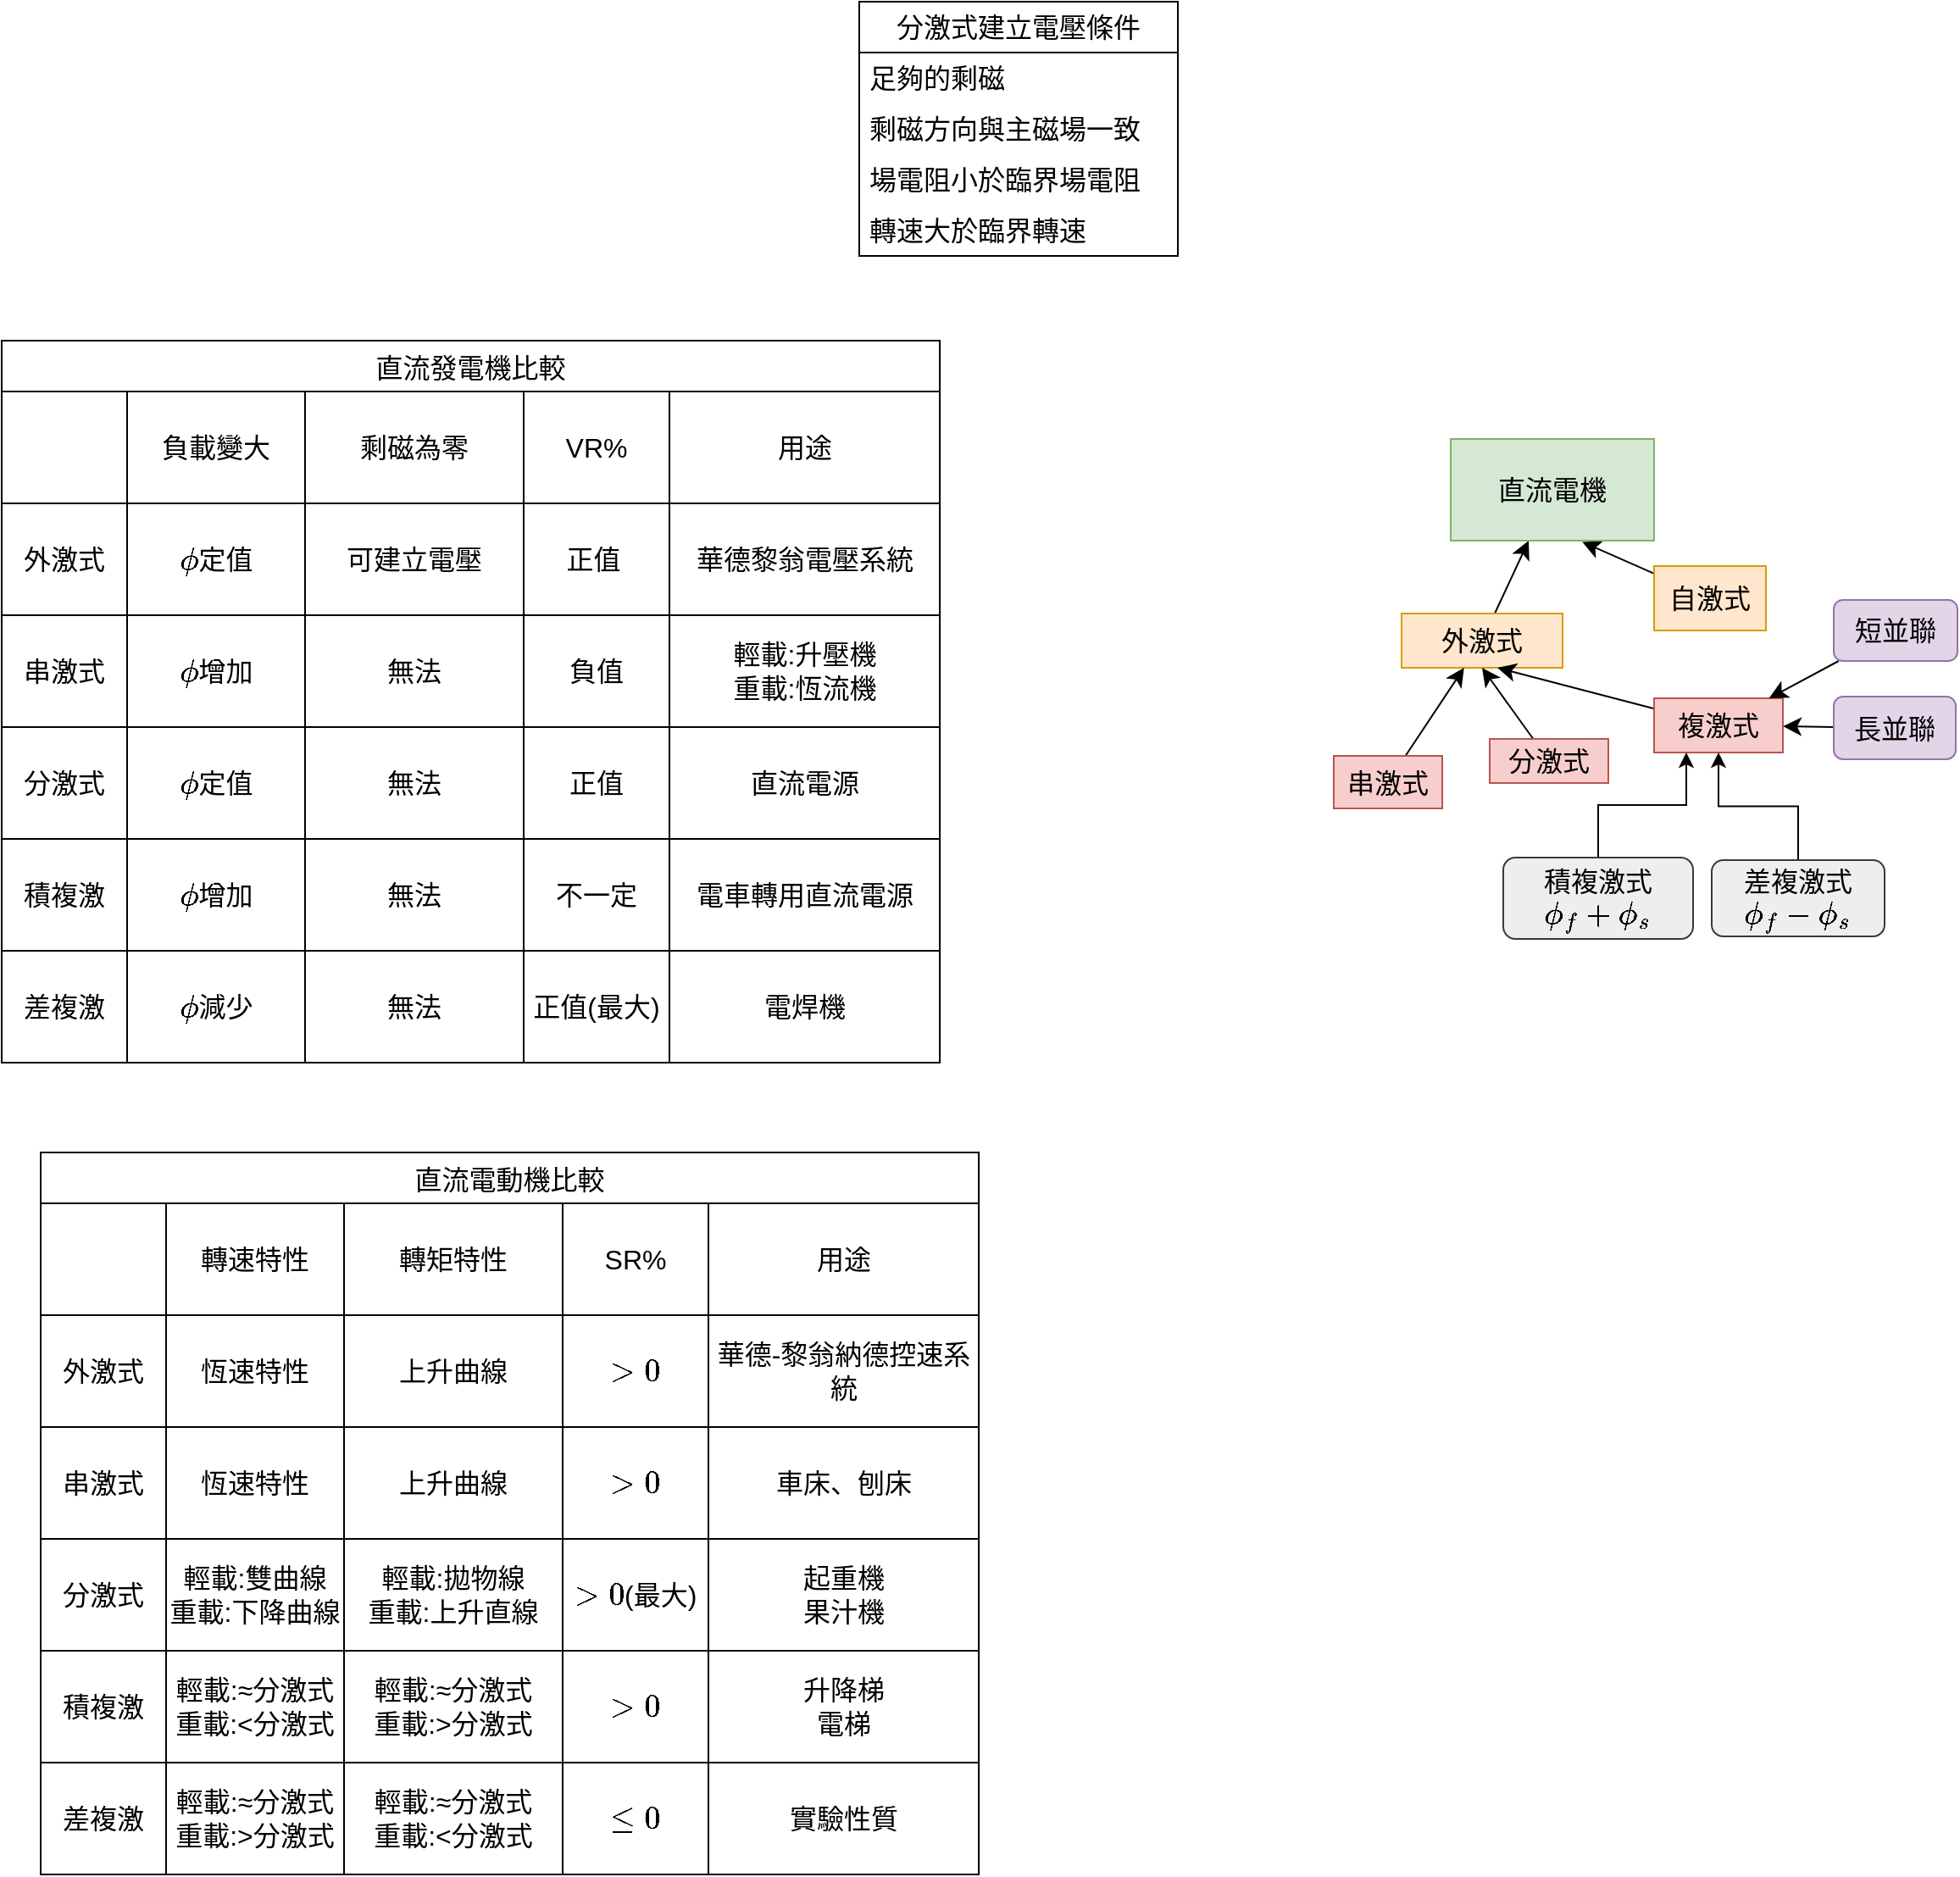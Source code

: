 <mxfile version="21.7.5" type="github">
  <diagram name="第 1 页" id="0khi-y4i2Tu5UxIGoybB">
    <mxGraphModel dx="2045" dy="1000" grid="0" gridSize="10" guides="1" tooltips="1" connect="1" arrows="1" fold="1" page="0" pageScale="1" pageWidth="827" pageHeight="1169" math="1" shadow="0">
      <root>
        <mxCell id="0" />
        <mxCell id="1" parent="0" />
        <mxCell id="_pKEH9My9L13lh35LSAF-10" style="edgeStyle=none;curved=1;rounded=0;orthogonalLoop=1;jettySize=auto;html=1;fontSize=12;startSize=8;endSize=8;" parent="1" source="_pKEH9My9L13lh35LSAF-1" target="_pKEH9My9L13lh35LSAF-9" edge="1">
          <mxGeometry relative="1" as="geometry" />
        </mxCell>
        <mxCell id="_pKEH9My9L13lh35LSAF-1" value="外激式" style="rounded=0;whiteSpace=wrap;html=1;fontSize=16;fillColor=#ffe6cc;strokeColor=#d79b00;" parent="1" vertex="1">
          <mxGeometry x="-4" y="94" width="95" height="32" as="geometry" />
        </mxCell>
        <mxCell id="_pKEH9My9L13lh35LSAF-11" style="edgeStyle=none;curved=1;rounded=0;orthogonalLoop=1;jettySize=auto;html=1;entryX=0.647;entryY=1.013;entryDx=0;entryDy=0;entryPerimeter=0;fontSize=12;startSize=8;endSize=8;" parent="1" source="_pKEH9My9L13lh35LSAF-2" target="_pKEH9My9L13lh35LSAF-9" edge="1">
          <mxGeometry relative="1" as="geometry" />
        </mxCell>
        <mxCell id="_pKEH9My9L13lh35LSAF-2" value="自激式" style="rounded=0;whiteSpace=wrap;html=1;fontSize=16;fillColor=#ffe6cc;strokeColor=#d79b00;" parent="1" vertex="1">
          <mxGeometry x="145" y="66" width="66" height="38" as="geometry" />
        </mxCell>
        <mxCell id="_pKEH9My9L13lh35LSAF-6" style="edgeStyle=none;curved=1;rounded=0;orthogonalLoop=1;jettySize=auto;html=1;fontSize=12;startSize=8;endSize=8;" parent="1" source="_pKEH9My9L13lh35LSAF-3" target="_pKEH9My9L13lh35LSAF-1" edge="1">
          <mxGeometry relative="1" as="geometry" />
        </mxCell>
        <mxCell id="_pKEH9My9L13lh35LSAF-3" value="串激式" style="rounded=0;whiteSpace=wrap;html=1;fontSize=16;fillColor=#f8cecc;strokeColor=#b85450;" parent="1" vertex="1">
          <mxGeometry x="-44" y="178" width="64" height="31" as="geometry" />
        </mxCell>
        <mxCell id="_pKEH9My9L13lh35LSAF-7" style="edgeStyle=none;curved=1;rounded=0;orthogonalLoop=1;jettySize=auto;html=1;entryX=0.5;entryY=1;entryDx=0;entryDy=0;fontSize=12;startSize=8;endSize=8;" parent="1" source="_pKEH9My9L13lh35LSAF-4" target="_pKEH9My9L13lh35LSAF-1" edge="1">
          <mxGeometry relative="1" as="geometry" />
        </mxCell>
        <mxCell id="_pKEH9My9L13lh35LSAF-4" value="分激式" style="rounded=0;whiteSpace=wrap;html=1;fontSize=16;fillColor=#f8cecc;strokeColor=#b85450;" parent="1" vertex="1">
          <mxGeometry x="48" y="168" width="70" height="26" as="geometry" />
        </mxCell>
        <mxCell id="_pKEH9My9L13lh35LSAF-8" style="edgeStyle=none;curved=1;rounded=0;orthogonalLoop=1;jettySize=auto;html=1;entryX=0.595;entryY=1;entryDx=0;entryDy=0;entryPerimeter=0;fontSize=12;startSize=8;endSize=8;" parent="1" source="_pKEH9My9L13lh35LSAF-5" target="_pKEH9My9L13lh35LSAF-1" edge="1">
          <mxGeometry relative="1" as="geometry" />
        </mxCell>
        <mxCell id="_pKEH9My9L13lh35LSAF-5" value="複激式" style="rounded=0;whiteSpace=wrap;html=1;fontSize=16;fillColor=#f8cecc;strokeColor=#b85450;" parent="1" vertex="1">
          <mxGeometry x="145" y="144" width="76" height="32" as="geometry" />
        </mxCell>
        <mxCell id="_pKEH9My9L13lh35LSAF-9" value="直流電機" style="rounded=0;whiteSpace=wrap;html=1;fontSize=16;fillColor=#d5e8d4;strokeColor=#82b366;" parent="1" vertex="1">
          <mxGeometry x="25" y="-9" width="120" height="60" as="geometry" />
        </mxCell>
        <mxCell id="_pKEH9My9L13lh35LSAF-15" style="edgeStyle=none;curved=1;rounded=0;orthogonalLoop=1;jettySize=auto;html=1;fontSize=12;startSize=8;endSize=8;" parent="1" source="_pKEH9My9L13lh35LSAF-12" target="_pKEH9My9L13lh35LSAF-5" edge="1">
          <mxGeometry relative="1" as="geometry" />
        </mxCell>
        <mxCell id="_pKEH9My9L13lh35LSAF-12" value="長並聯" style="rounded=1;whiteSpace=wrap;html=1;fontSize=16;fillColor=#e1d5e7;strokeColor=#9673a6;" parent="1" vertex="1">
          <mxGeometry x="251" y="143" width="72" height="37" as="geometry" />
        </mxCell>
        <mxCell id="_pKEH9My9L13lh35LSAF-14" style="edgeStyle=none;curved=1;rounded=0;orthogonalLoop=1;jettySize=auto;html=1;fontSize=12;startSize=8;endSize=8;" parent="1" source="_pKEH9My9L13lh35LSAF-13" target="_pKEH9My9L13lh35LSAF-5" edge="1">
          <mxGeometry relative="1" as="geometry" />
        </mxCell>
        <mxCell id="_pKEH9My9L13lh35LSAF-13" value="短並聯" style="rounded=1;whiteSpace=wrap;html=1;fontSize=16;fillColor=#e1d5e7;strokeColor=#9673a6;" parent="1" vertex="1">
          <mxGeometry x="251" y="86" width="73" height="36" as="geometry" />
        </mxCell>
        <mxCell id="_pKEH9My9L13lh35LSAF-21" style="edgeStyle=orthogonalEdgeStyle;rounded=0;orthogonalLoop=1;jettySize=auto;html=1;entryX=0.5;entryY=1;entryDx=0;entryDy=0;" parent="1" source="_pKEH9My9L13lh35LSAF-16" target="_pKEH9My9L13lh35LSAF-5" edge="1">
          <mxGeometry relative="1" as="geometry" />
        </mxCell>
        <mxCell id="_pKEH9My9L13lh35LSAF-16" value="差複激式\(\phi_f-\phi_s\)" style="rounded=1;whiteSpace=wrap;html=1;fontSize=16;fillColor=#eeeeee;strokeColor=#36393d;" parent="1" vertex="1">
          <mxGeometry x="179" y="239.5" width="102" height="45" as="geometry" />
        </mxCell>
        <mxCell id="_pKEH9My9L13lh35LSAF-20" style="edgeStyle=orthogonalEdgeStyle;rounded=0;orthogonalLoop=1;jettySize=auto;html=1;entryX=0.25;entryY=1;entryDx=0;entryDy=0;" parent="1" source="_pKEH9My9L13lh35LSAF-17" target="_pKEH9My9L13lh35LSAF-5" edge="1">
          <mxGeometry relative="1" as="geometry" />
        </mxCell>
        <mxCell id="_pKEH9My9L13lh35LSAF-17" value="積複激式\(&lt;br&gt;\phi_f + \phi_s\)" style="rounded=1;whiteSpace=wrap;html=1;fontSize=16;fillColor=#eeeeee;strokeColor=#36393d;" parent="1" vertex="1">
          <mxGeometry x="56" y="238" width="112" height="48" as="geometry" />
        </mxCell>
        <mxCell id="I8KW_stVI-7e_ENemAaj-4" value="分激式建立電壓條件" style="swimlane;fontStyle=0;childLayout=stackLayout;horizontal=1;startSize=30;horizontalStack=0;resizeParent=1;resizeParentMax=0;resizeLast=0;collapsible=1;marginBottom=0;whiteSpace=wrap;html=1;fontSize=16;" vertex="1" parent="1">
          <mxGeometry x="-324" y="-267" width="188" height="150" as="geometry">
            <mxRectangle x="-324" y="-267" width="179" height="31" as="alternateBounds" />
          </mxGeometry>
        </mxCell>
        <mxCell id="I8KW_stVI-7e_ENemAaj-5" value="足夠的剩磁" style="text;strokeColor=none;fillColor=none;align=left;verticalAlign=middle;spacingLeft=4;spacingRight=4;overflow=hidden;points=[[0,0.5],[1,0.5]];portConstraint=eastwest;rotatable=0;whiteSpace=wrap;html=1;fontSize=16;" vertex="1" parent="I8KW_stVI-7e_ENemAaj-4">
          <mxGeometry y="30" width="188" height="30" as="geometry" />
        </mxCell>
        <mxCell id="I8KW_stVI-7e_ENemAaj-6" value="剩磁方向與主磁場一致" style="text;strokeColor=none;fillColor=none;align=left;verticalAlign=middle;spacingLeft=4;spacingRight=4;overflow=hidden;points=[[0,0.5],[1,0.5]];portConstraint=eastwest;rotatable=0;whiteSpace=wrap;html=1;fontSize=16;" vertex="1" parent="I8KW_stVI-7e_ENemAaj-4">
          <mxGeometry y="60" width="188" height="30" as="geometry" />
        </mxCell>
        <mxCell id="I8KW_stVI-7e_ENemAaj-7" value="場電阻小於臨界場電阻&lt;br&gt;" style="text;strokeColor=none;fillColor=none;align=left;verticalAlign=middle;spacingLeft=4;spacingRight=4;overflow=hidden;points=[[0,0.5],[1,0.5]];portConstraint=eastwest;rotatable=0;whiteSpace=wrap;html=1;fontSize=16;" vertex="1" parent="I8KW_stVI-7e_ENemAaj-4">
          <mxGeometry y="90" width="188" height="30" as="geometry" />
        </mxCell>
        <mxCell id="I8KW_stVI-7e_ENemAaj-11" value="轉速大於臨界轉速" style="text;strokeColor=none;fillColor=none;align=left;verticalAlign=middle;spacingLeft=4;spacingRight=4;overflow=hidden;points=[[0,0.5],[1,0.5]];portConstraint=eastwest;rotatable=0;whiteSpace=wrap;html=1;fontSize=16;" vertex="1" parent="I8KW_stVI-7e_ENemAaj-4">
          <mxGeometry y="120" width="188" height="30" as="geometry" />
        </mxCell>
        <mxCell id="I8KW_stVI-7e_ENemAaj-40" value="直流發電機比較" style="shape=table;startSize=30;container=1;collapsible=0;childLayout=tableLayout;strokeColor=default;fontSize=16;" vertex="1" parent="1">
          <mxGeometry x="-830" y="-67" width="553.55" height="426" as="geometry" />
        </mxCell>
        <mxCell id="I8KW_stVI-7e_ENemAaj-129" style="shape=tableRow;horizontal=0;startSize=0;swimlaneHead=0;swimlaneBody=0;strokeColor=inherit;top=0;left=0;bottom=0;right=0;collapsible=0;dropTarget=0;fillColor=none;points=[[0,0.5],[1,0.5]];portConstraint=eastwest;fontSize=16;" vertex="1" parent="I8KW_stVI-7e_ENemAaj-40">
          <mxGeometry y="30" width="553.55" height="66" as="geometry" />
        </mxCell>
        <mxCell id="I8KW_stVI-7e_ENemAaj-130" style="shape=partialRectangle;html=1;whiteSpace=wrap;connectable=0;strokeColor=inherit;overflow=hidden;fillColor=none;top=0;left=0;bottom=0;right=0;pointerEvents=1;fontSize=16;" vertex="1" parent="I8KW_stVI-7e_ENemAaj-129">
          <mxGeometry width="74" height="66" as="geometry">
            <mxRectangle width="74" height="66" as="alternateBounds" />
          </mxGeometry>
        </mxCell>
        <mxCell id="I8KW_stVI-7e_ENemAaj-131" value="負載變大" style="shape=partialRectangle;html=1;whiteSpace=wrap;connectable=0;strokeColor=inherit;overflow=hidden;fillColor=none;top=0;left=0;bottom=0;right=0;pointerEvents=1;fontSize=16;" vertex="1" parent="I8KW_stVI-7e_ENemAaj-129">
          <mxGeometry x="74" width="105" height="66" as="geometry">
            <mxRectangle width="105" height="66" as="alternateBounds" />
          </mxGeometry>
        </mxCell>
        <mxCell id="I8KW_stVI-7e_ENemAaj-132" value="剩磁為零" style="shape=partialRectangle;html=1;whiteSpace=wrap;connectable=0;strokeColor=inherit;overflow=hidden;fillColor=none;top=0;left=0;bottom=0;right=0;pointerEvents=1;fontSize=16;" vertex="1" parent="I8KW_stVI-7e_ENemAaj-129">
          <mxGeometry x="179" width="129" height="66" as="geometry">
            <mxRectangle width="129" height="66" as="alternateBounds" />
          </mxGeometry>
        </mxCell>
        <mxCell id="I8KW_stVI-7e_ENemAaj-133" value="VR%" style="shape=partialRectangle;html=1;whiteSpace=wrap;connectable=0;strokeColor=inherit;overflow=hidden;fillColor=none;top=0;left=0;bottom=0;right=0;pointerEvents=1;fontSize=16;" vertex="1" parent="I8KW_stVI-7e_ENemAaj-129">
          <mxGeometry x="308" width="86" height="66" as="geometry">
            <mxRectangle width="86" height="66" as="alternateBounds" />
          </mxGeometry>
        </mxCell>
        <mxCell id="I8KW_stVI-7e_ENemAaj-139" value="用途" style="shape=partialRectangle;html=1;whiteSpace=wrap;connectable=0;strokeColor=inherit;overflow=hidden;fillColor=none;top=0;left=0;bottom=0;right=0;pointerEvents=1;fontSize=16;" vertex="1" parent="I8KW_stVI-7e_ENemAaj-129">
          <mxGeometry x="394" width="160" height="66" as="geometry">
            <mxRectangle width="160" height="66" as="alternateBounds" />
          </mxGeometry>
        </mxCell>
        <mxCell id="I8KW_stVI-7e_ENemAaj-41" value="" style="shape=tableRow;horizontal=0;startSize=0;swimlaneHead=0;swimlaneBody=0;strokeColor=inherit;top=0;left=0;bottom=0;right=0;collapsible=0;dropTarget=0;fillColor=none;points=[[0,0.5],[1,0.5]];portConstraint=eastwest;fontSize=16;" vertex="1" parent="I8KW_stVI-7e_ENemAaj-40">
          <mxGeometry y="96" width="553.55" height="66" as="geometry" />
        </mxCell>
        <mxCell id="I8KW_stVI-7e_ENemAaj-42" value="外激式" style="shape=partialRectangle;html=1;whiteSpace=wrap;connectable=0;strokeColor=inherit;overflow=hidden;fillColor=none;top=0;left=0;bottom=0;right=0;pointerEvents=1;fontSize=16;" vertex="1" parent="I8KW_stVI-7e_ENemAaj-41">
          <mxGeometry width="74" height="66" as="geometry">
            <mxRectangle width="74" height="66" as="alternateBounds" />
          </mxGeometry>
        </mxCell>
        <mxCell id="I8KW_stVI-7e_ENemAaj-43" value="\(\phi\)定值" style="shape=partialRectangle;html=1;whiteSpace=wrap;connectable=0;strokeColor=inherit;overflow=hidden;fillColor=none;top=0;left=0;bottom=0;right=0;pointerEvents=1;fontSize=16;" vertex="1" parent="I8KW_stVI-7e_ENemAaj-41">
          <mxGeometry x="74" width="105" height="66" as="geometry">
            <mxRectangle width="105" height="66" as="alternateBounds" />
          </mxGeometry>
        </mxCell>
        <mxCell id="I8KW_stVI-7e_ENemAaj-44" value="可建立電壓" style="shape=partialRectangle;html=1;whiteSpace=wrap;connectable=0;strokeColor=inherit;overflow=hidden;fillColor=none;top=0;left=0;bottom=0;right=0;pointerEvents=1;fontSize=16;" vertex="1" parent="I8KW_stVI-7e_ENemAaj-41">
          <mxGeometry x="179" width="129" height="66" as="geometry">
            <mxRectangle width="129" height="66" as="alternateBounds" />
          </mxGeometry>
        </mxCell>
        <mxCell id="I8KW_stVI-7e_ENemAaj-134" value="正值&lt;span style=&quot;white-space: pre;&quot;&gt;&#x9;&lt;/span&gt;" style="shape=partialRectangle;html=1;whiteSpace=wrap;connectable=0;strokeColor=inherit;overflow=hidden;fillColor=none;top=0;left=0;bottom=0;right=0;pointerEvents=1;fontSize=16;" vertex="1" parent="I8KW_stVI-7e_ENemAaj-41">
          <mxGeometry x="308" width="86" height="66" as="geometry">
            <mxRectangle width="86" height="66" as="alternateBounds" />
          </mxGeometry>
        </mxCell>
        <mxCell id="I8KW_stVI-7e_ENemAaj-140" value="華德黎翁電壓系統" style="shape=partialRectangle;html=1;whiteSpace=wrap;connectable=0;strokeColor=inherit;overflow=hidden;fillColor=none;top=0;left=0;bottom=0;right=0;pointerEvents=1;fontSize=16;" vertex="1" parent="I8KW_stVI-7e_ENemAaj-41">
          <mxGeometry x="394" width="160" height="66" as="geometry">
            <mxRectangle width="160" height="66" as="alternateBounds" />
          </mxGeometry>
        </mxCell>
        <mxCell id="I8KW_stVI-7e_ENemAaj-45" value="" style="shape=tableRow;horizontal=0;startSize=0;swimlaneHead=0;swimlaneBody=0;strokeColor=inherit;top=0;left=0;bottom=0;right=0;collapsible=0;dropTarget=0;fillColor=none;points=[[0,0.5],[1,0.5]];portConstraint=eastwest;fontSize=16;" vertex="1" parent="I8KW_stVI-7e_ENemAaj-40">
          <mxGeometry y="162" width="553.55" height="66" as="geometry" />
        </mxCell>
        <mxCell id="I8KW_stVI-7e_ENemAaj-46" value="串激式" style="shape=partialRectangle;html=1;whiteSpace=wrap;connectable=0;strokeColor=inherit;overflow=hidden;fillColor=none;top=0;left=0;bottom=0;right=0;pointerEvents=1;fontSize=16;" vertex="1" parent="I8KW_stVI-7e_ENemAaj-45">
          <mxGeometry width="74" height="66" as="geometry">
            <mxRectangle width="74" height="66" as="alternateBounds" />
          </mxGeometry>
        </mxCell>
        <mxCell id="I8KW_stVI-7e_ENemAaj-47" value="\(\phi\)增加" style="shape=partialRectangle;html=1;whiteSpace=wrap;connectable=0;strokeColor=inherit;overflow=hidden;fillColor=none;top=0;left=0;bottom=0;right=0;pointerEvents=1;fontSize=16;" vertex="1" parent="I8KW_stVI-7e_ENemAaj-45">
          <mxGeometry x="74" width="105" height="66" as="geometry">
            <mxRectangle width="105" height="66" as="alternateBounds" />
          </mxGeometry>
        </mxCell>
        <mxCell id="I8KW_stVI-7e_ENemAaj-48" value="無法" style="shape=partialRectangle;html=1;whiteSpace=wrap;connectable=0;strokeColor=inherit;overflow=hidden;fillColor=none;top=0;left=0;bottom=0;right=0;pointerEvents=1;fontSize=16;" vertex="1" parent="I8KW_stVI-7e_ENemAaj-45">
          <mxGeometry x="179" width="129" height="66" as="geometry">
            <mxRectangle width="129" height="66" as="alternateBounds" />
          </mxGeometry>
        </mxCell>
        <mxCell id="I8KW_stVI-7e_ENemAaj-135" value="負值" style="shape=partialRectangle;html=1;whiteSpace=wrap;connectable=0;strokeColor=inherit;overflow=hidden;fillColor=none;top=0;left=0;bottom=0;right=0;pointerEvents=1;fontSize=16;" vertex="1" parent="I8KW_stVI-7e_ENemAaj-45">
          <mxGeometry x="308" width="86" height="66" as="geometry">
            <mxRectangle width="86" height="66" as="alternateBounds" />
          </mxGeometry>
        </mxCell>
        <mxCell id="I8KW_stVI-7e_ENemAaj-141" value="輕載:升壓機&lt;br&gt;重載:恆流機" style="shape=partialRectangle;html=1;whiteSpace=wrap;connectable=0;strokeColor=inherit;overflow=hidden;fillColor=none;top=0;left=0;bottom=0;right=0;pointerEvents=1;fontSize=16;" vertex="1" parent="I8KW_stVI-7e_ENemAaj-45">
          <mxGeometry x="394" width="160" height="66" as="geometry">
            <mxRectangle width="160" height="66" as="alternateBounds" />
          </mxGeometry>
        </mxCell>
        <mxCell id="I8KW_stVI-7e_ENemAaj-49" value="" style="shape=tableRow;horizontal=0;startSize=0;swimlaneHead=0;swimlaneBody=0;strokeColor=inherit;top=0;left=0;bottom=0;right=0;collapsible=0;dropTarget=0;fillColor=none;points=[[0,0.5],[1,0.5]];portConstraint=eastwest;fontSize=16;" vertex="1" parent="I8KW_stVI-7e_ENemAaj-40">
          <mxGeometry y="228" width="553.55" height="66" as="geometry" />
        </mxCell>
        <mxCell id="I8KW_stVI-7e_ENemAaj-50" value="分激式" style="shape=partialRectangle;html=1;whiteSpace=wrap;connectable=0;strokeColor=inherit;overflow=hidden;fillColor=none;top=0;left=0;bottom=0;right=0;pointerEvents=1;fontSize=16;" vertex="1" parent="I8KW_stVI-7e_ENemAaj-49">
          <mxGeometry width="74" height="66" as="geometry">
            <mxRectangle width="74" height="66" as="alternateBounds" />
          </mxGeometry>
        </mxCell>
        <mxCell id="I8KW_stVI-7e_ENemAaj-51" value="\(\phi\)定值" style="shape=partialRectangle;html=1;whiteSpace=wrap;connectable=0;strokeColor=inherit;overflow=hidden;fillColor=none;top=0;left=0;bottom=0;right=0;pointerEvents=1;fontSize=16;" vertex="1" parent="I8KW_stVI-7e_ENemAaj-49">
          <mxGeometry x="74" width="105" height="66" as="geometry">
            <mxRectangle width="105" height="66" as="alternateBounds" />
          </mxGeometry>
        </mxCell>
        <mxCell id="I8KW_stVI-7e_ENemAaj-52" value="無法" style="shape=partialRectangle;html=1;whiteSpace=wrap;connectable=0;strokeColor=inherit;overflow=hidden;fillColor=none;top=0;left=0;bottom=0;right=0;pointerEvents=1;fontSize=16;" vertex="1" parent="I8KW_stVI-7e_ENemAaj-49">
          <mxGeometry x="179" width="129" height="66" as="geometry">
            <mxRectangle width="129" height="66" as="alternateBounds" />
          </mxGeometry>
        </mxCell>
        <mxCell id="I8KW_stVI-7e_ENemAaj-136" value="正值" style="shape=partialRectangle;html=1;whiteSpace=wrap;connectable=0;strokeColor=inherit;overflow=hidden;fillColor=none;top=0;left=0;bottom=0;right=0;pointerEvents=1;fontSize=16;" vertex="1" parent="I8KW_stVI-7e_ENemAaj-49">
          <mxGeometry x="308" width="86" height="66" as="geometry">
            <mxRectangle width="86" height="66" as="alternateBounds" />
          </mxGeometry>
        </mxCell>
        <mxCell id="I8KW_stVI-7e_ENemAaj-142" value="直流電源" style="shape=partialRectangle;html=1;whiteSpace=wrap;connectable=0;strokeColor=inherit;overflow=hidden;fillColor=none;top=0;left=0;bottom=0;right=0;pointerEvents=1;fontSize=16;" vertex="1" parent="I8KW_stVI-7e_ENemAaj-49">
          <mxGeometry x="394" width="160" height="66" as="geometry">
            <mxRectangle width="160" height="66" as="alternateBounds" />
          </mxGeometry>
        </mxCell>
        <mxCell id="I8KW_stVI-7e_ENemAaj-121" style="shape=tableRow;horizontal=0;startSize=0;swimlaneHead=0;swimlaneBody=0;strokeColor=inherit;top=0;left=0;bottom=0;right=0;collapsible=0;dropTarget=0;fillColor=none;points=[[0,0.5],[1,0.5]];portConstraint=eastwest;fontSize=16;" vertex="1" parent="I8KW_stVI-7e_ENemAaj-40">
          <mxGeometry y="294" width="553.55" height="66" as="geometry" />
        </mxCell>
        <mxCell id="I8KW_stVI-7e_ENemAaj-122" value="積複激" style="shape=partialRectangle;html=1;whiteSpace=wrap;connectable=0;strokeColor=inherit;overflow=hidden;fillColor=none;top=0;left=0;bottom=0;right=0;pointerEvents=1;fontSize=16;" vertex="1" parent="I8KW_stVI-7e_ENemAaj-121">
          <mxGeometry width="74" height="66" as="geometry">
            <mxRectangle width="74" height="66" as="alternateBounds" />
          </mxGeometry>
        </mxCell>
        <mxCell id="I8KW_stVI-7e_ENemAaj-123" value="\(\phi\)增加" style="shape=partialRectangle;html=1;whiteSpace=wrap;connectable=0;strokeColor=inherit;overflow=hidden;fillColor=none;top=0;left=0;bottom=0;right=0;pointerEvents=1;fontSize=16;" vertex="1" parent="I8KW_stVI-7e_ENemAaj-121">
          <mxGeometry x="74" width="105" height="66" as="geometry">
            <mxRectangle width="105" height="66" as="alternateBounds" />
          </mxGeometry>
        </mxCell>
        <mxCell id="I8KW_stVI-7e_ENemAaj-124" value="無法" style="shape=partialRectangle;html=1;whiteSpace=wrap;connectable=0;strokeColor=inherit;overflow=hidden;fillColor=none;top=0;left=0;bottom=0;right=0;pointerEvents=1;fontSize=16;" vertex="1" parent="I8KW_stVI-7e_ENemAaj-121">
          <mxGeometry x="179" width="129" height="66" as="geometry">
            <mxRectangle width="129" height="66" as="alternateBounds" />
          </mxGeometry>
        </mxCell>
        <mxCell id="I8KW_stVI-7e_ENemAaj-137" value="不一定" style="shape=partialRectangle;html=1;whiteSpace=wrap;connectable=0;strokeColor=inherit;overflow=hidden;fillColor=none;top=0;left=0;bottom=0;right=0;pointerEvents=1;fontSize=16;" vertex="1" parent="I8KW_stVI-7e_ENemAaj-121">
          <mxGeometry x="308" width="86" height="66" as="geometry">
            <mxRectangle width="86" height="66" as="alternateBounds" />
          </mxGeometry>
        </mxCell>
        <mxCell id="I8KW_stVI-7e_ENemAaj-143" value="電車轉用直流電源" style="shape=partialRectangle;html=1;whiteSpace=wrap;connectable=0;strokeColor=inherit;overflow=hidden;fillColor=none;top=0;left=0;bottom=0;right=0;pointerEvents=1;fontSize=16;" vertex="1" parent="I8KW_stVI-7e_ENemAaj-121">
          <mxGeometry x="394" width="160" height="66" as="geometry">
            <mxRectangle width="160" height="66" as="alternateBounds" />
          </mxGeometry>
        </mxCell>
        <mxCell id="I8KW_stVI-7e_ENemAaj-125" style="shape=tableRow;horizontal=0;startSize=0;swimlaneHead=0;swimlaneBody=0;strokeColor=inherit;top=0;left=0;bottom=0;right=0;collapsible=0;dropTarget=0;fillColor=none;points=[[0,0.5],[1,0.5]];portConstraint=eastwest;fontSize=16;" vertex="1" parent="I8KW_stVI-7e_ENemAaj-40">
          <mxGeometry y="360" width="553.55" height="66" as="geometry" />
        </mxCell>
        <mxCell id="I8KW_stVI-7e_ENemAaj-126" value="差複激" style="shape=partialRectangle;html=1;whiteSpace=wrap;connectable=0;strokeColor=inherit;overflow=hidden;fillColor=none;top=0;left=0;bottom=0;right=0;pointerEvents=1;fontSize=16;" vertex="1" parent="I8KW_stVI-7e_ENemAaj-125">
          <mxGeometry width="74" height="66" as="geometry">
            <mxRectangle width="74" height="66" as="alternateBounds" />
          </mxGeometry>
        </mxCell>
        <mxCell id="I8KW_stVI-7e_ENemAaj-127" value="\(\phi\)減少" style="shape=partialRectangle;html=1;whiteSpace=wrap;connectable=0;strokeColor=inherit;overflow=hidden;fillColor=none;top=0;left=0;bottom=0;right=0;pointerEvents=1;fontSize=16;" vertex="1" parent="I8KW_stVI-7e_ENemAaj-125">
          <mxGeometry x="74" width="105" height="66" as="geometry">
            <mxRectangle width="105" height="66" as="alternateBounds" />
          </mxGeometry>
        </mxCell>
        <mxCell id="I8KW_stVI-7e_ENemAaj-128" value="無法" style="shape=partialRectangle;html=1;whiteSpace=wrap;connectable=0;strokeColor=inherit;overflow=hidden;fillColor=none;top=0;left=0;bottom=0;right=0;pointerEvents=1;fontSize=16;" vertex="1" parent="I8KW_stVI-7e_ENemAaj-125">
          <mxGeometry x="179" width="129" height="66" as="geometry">
            <mxRectangle width="129" height="66" as="alternateBounds" />
          </mxGeometry>
        </mxCell>
        <mxCell id="I8KW_stVI-7e_ENemAaj-138" value="正值(最大)" style="shape=partialRectangle;html=1;whiteSpace=wrap;connectable=0;strokeColor=inherit;overflow=hidden;fillColor=none;top=0;left=0;bottom=0;right=0;pointerEvents=1;fontSize=16;" vertex="1" parent="I8KW_stVI-7e_ENemAaj-125">
          <mxGeometry x="308" width="86" height="66" as="geometry">
            <mxRectangle width="86" height="66" as="alternateBounds" />
          </mxGeometry>
        </mxCell>
        <mxCell id="I8KW_stVI-7e_ENemAaj-144" value="電焊機" style="shape=partialRectangle;html=1;whiteSpace=wrap;connectable=0;strokeColor=inherit;overflow=hidden;fillColor=none;top=0;left=0;bottom=0;right=0;pointerEvents=1;fontSize=16;" vertex="1" parent="I8KW_stVI-7e_ENemAaj-125">
          <mxGeometry x="394" width="160" height="66" as="geometry">
            <mxRectangle width="160" height="66" as="alternateBounds" />
          </mxGeometry>
        </mxCell>
        <mxCell id="I8KW_stVI-7e_ENemAaj-145" value="直流電動機比較" style="shape=table;startSize=30;container=1;collapsible=0;childLayout=tableLayout;strokeColor=default;fontSize=16;" vertex="1" parent="1">
          <mxGeometry x="-807" y="412" width="553.55" height="426" as="geometry" />
        </mxCell>
        <mxCell id="I8KW_stVI-7e_ENemAaj-146" style="shape=tableRow;horizontal=0;startSize=0;swimlaneHead=0;swimlaneBody=0;strokeColor=inherit;top=0;left=0;bottom=0;right=0;collapsible=0;dropTarget=0;fillColor=none;points=[[0,0.5],[1,0.5]];portConstraint=eastwest;fontSize=16;" vertex="1" parent="I8KW_stVI-7e_ENemAaj-145">
          <mxGeometry y="30" width="553.55" height="66" as="geometry" />
        </mxCell>
        <mxCell id="I8KW_stVI-7e_ENemAaj-147" style="shape=partialRectangle;html=1;whiteSpace=wrap;connectable=0;strokeColor=inherit;overflow=hidden;fillColor=none;top=0;left=0;bottom=0;right=0;pointerEvents=1;fontSize=16;" vertex="1" parent="I8KW_stVI-7e_ENemAaj-146">
          <mxGeometry width="74" height="66" as="geometry">
            <mxRectangle width="74" height="66" as="alternateBounds" />
          </mxGeometry>
        </mxCell>
        <mxCell id="I8KW_stVI-7e_ENemAaj-148" value="轉速特性" style="shape=partialRectangle;html=1;whiteSpace=wrap;connectable=0;strokeColor=inherit;overflow=hidden;fillColor=none;top=0;left=0;bottom=0;right=0;pointerEvents=1;fontSize=16;" vertex="1" parent="I8KW_stVI-7e_ENemAaj-146">
          <mxGeometry x="74" width="105" height="66" as="geometry">
            <mxRectangle width="105" height="66" as="alternateBounds" />
          </mxGeometry>
        </mxCell>
        <mxCell id="I8KW_stVI-7e_ENemAaj-149" value="轉矩特性" style="shape=partialRectangle;html=1;whiteSpace=wrap;connectable=0;strokeColor=inherit;overflow=hidden;fillColor=none;top=0;left=0;bottom=0;right=0;pointerEvents=1;fontSize=16;" vertex="1" parent="I8KW_stVI-7e_ENemAaj-146">
          <mxGeometry x="179" width="129" height="66" as="geometry">
            <mxRectangle width="129" height="66" as="alternateBounds" />
          </mxGeometry>
        </mxCell>
        <mxCell id="I8KW_stVI-7e_ENemAaj-150" value="SR%" style="shape=partialRectangle;html=1;whiteSpace=wrap;connectable=0;strokeColor=inherit;overflow=hidden;fillColor=none;top=0;left=0;bottom=0;right=0;pointerEvents=1;fontSize=16;" vertex="1" parent="I8KW_stVI-7e_ENemAaj-146">
          <mxGeometry x="308" width="86" height="66" as="geometry">
            <mxRectangle width="86" height="66" as="alternateBounds" />
          </mxGeometry>
        </mxCell>
        <mxCell id="I8KW_stVI-7e_ENemAaj-151" value="用途" style="shape=partialRectangle;html=1;whiteSpace=wrap;connectable=0;strokeColor=inherit;overflow=hidden;fillColor=none;top=0;left=0;bottom=0;right=0;pointerEvents=1;fontSize=16;" vertex="1" parent="I8KW_stVI-7e_ENemAaj-146">
          <mxGeometry x="394" width="160" height="66" as="geometry">
            <mxRectangle width="160" height="66" as="alternateBounds" />
          </mxGeometry>
        </mxCell>
        <mxCell id="I8KW_stVI-7e_ENemAaj-152" value="" style="shape=tableRow;horizontal=0;startSize=0;swimlaneHead=0;swimlaneBody=0;strokeColor=inherit;top=0;left=0;bottom=0;right=0;collapsible=0;dropTarget=0;fillColor=none;points=[[0,0.5],[1,0.5]];portConstraint=eastwest;fontSize=16;" vertex="1" parent="I8KW_stVI-7e_ENemAaj-145">
          <mxGeometry y="96" width="553.55" height="66" as="geometry" />
        </mxCell>
        <mxCell id="I8KW_stVI-7e_ENemAaj-153" value="外激式" style="shape=partialRectangle;html=1;whiteSpace=wrap;connectable=0;strokeColor=inherit;overflow=hidden;fillColor=none;top=0;left=0;bottom=0;right=0;pointerEvents=1;fontSize=16;" vertex="1" parent="I8KW_stVI-7e_ENemAaj-152">
          <mxGeometry width="74" height="66" as="geometry">
            <mxRectangle width="74" height="66" as="alternateBounds" />
          </mxGeometry>
        </mxCell>
        <mxCell id="I8KW_stVI-7e_ENemAaj-154" value="恆速特性" style="shape=partialRectangle;html=1;whiteSpace=wrap;connectable=0;strokeColor=inherit;overflow=hidden;fillColor=none;top=0;left=0;bottom=0;right=0;pointerEvents=1;fontSize=16;" vertex="1" parent="I8KW_stVI-7e_ENemAaj-152">
          <mxGeometry x="74" width="105" height="66" as="geometry">
            <mxRectangle width="105" height="66" as="alternateBounds" />
          </mxGeometry>
        </mxCell>
        <mxCell id="I8KW_stVI-7e_ENemAaj-155" value="上升曲線" style="shape=partialRectangle;html=1;whiteSpace=wrap;connectable=0;strokeColor=inherit;overflow=hidden;fillColor=none;top=0;left=0;bottom=0;right=0;pointerEvents=1;fontSize=16;" vertex="1" parent="I8KW_stVI-7e_ENemAaj-152">
          <mxGeometry x="179" width="129" height="66" as="geometry">
            <mxRectangle width="129" height="66" as="alternateBounds" />
          </mxGeometry>
        </mxCell>
        <mxCell id="I8KW_stVI-7e_ENemAaj-156" value="\(&amp;gt;0\)" style="shape=partialRectangle;html=1;whiteSpace=wrap;connectable=0;strokeColor=inherit;overflow=hidden;fillColor=none;top=0;left=0;bottom=0;right=0;pointerEvents=1;fontSize=16;" vertex="1" parent="I8KW_stVI-7e_ENemAaj-152">
          <mxGeometry x="308" width="86" height="66" as="geometry">
            <mxRectangle width="86" height="66" as="alternateBounds" />
          </mxGeometry>
        </mxCell>
        <mxCell id="I8KW_stVI-7e_ENemAaj-157" value="華德-黎翁納德控速系統" style="shape=partialRectangle;html=1;whiteSpace=wrap;connectable=0;strokeColor=inherit;overflow=hidden;fillColor=none;top=0;left=0;bottom=0;right=0;pointerEvents=1;fontSize=16;" vertex="1" parent="I8KW_stVI-7e_ENemAaj-152">
          <mxGeometry x="394" width="160" height="66" as="geometry">
            <mxRectangle width="160" height="66" as="alternateBounds" />
          </mxGeometry>
        </mxCell>
        <mxCell id="I8KW_stVI-7e_ENemAaj-158" value="" style="shape=tableRow;horizontal=0;startSize=0;swimlaneHead=0;swimlaneBody=0;strokeColor=inherit;top=0;left=0;bottom=0;right=0;collapsible=0;dropTarget=0;fillColor=none;points=[[0,0.5],[1,0.5]];portConstraint=eastwest;fontSize=16;" vertex="1" parent="I8KW_stVI-7e_ENemAaj-145">
          <mxGeometry y="162" width="553.55" height="66" as="geometry" />
        </mxCell>
        <mxCell id="I8KW_stVI-7e_ENemAaj-159" value="串激式" style="shape=partialRectangle;html=1;whiteSpace=wrap;connectable=0;strokeColor=inherit;overflow=hidden;fillColor=none;top=0;left=0;bottom=0;right=0;pointerEvents=1;fontSize=16;" vertex="1" parent="I8KW_stVI-7e_ENemAaj-158">
          <mxGeometry width="74" height="66" as="geometry">
            <mxRectangle width="74" height="66" as="alternateBounds" />
          </mxGeometry>
        </mxCell>
        <mxCell id="I8KW_stVI-7e_ENemAaj-160" value="恆速特性" style="shape=partialRectangle;html=1;whiteSpace=wrap;connectable=0;strokeColor=inherit;overflow=hidden;fillColor=none;top=0;left=0;bottom=0;right=0;pointerEvents=1;fontSize=16;" vertex="1" parent="I8KW_stVI-7e_ENemAaj-158">
          <mxGeometry x="74" width="105" height="66" as="geometry">
            <mxRectangle width="105" height="66" as="alternateBounds" />
          </mxGeometry>
        </mxCell>
        <mxCell id="I8KW_stVI-7e_ENemAaj-161" value="上升曲線" style="shape=partialRectangle;html=1;whiteSpace=wrap;connectable=0;strokeColor=inherit;overflow=hidden;fillColor=none;top=0;left=0;bottom=0;right=0;pointerEvents=1;fontSize=16;" vertex="1" parent="I8KW_stVI-7e_ENemAaj-158">
          <mxGeometry x="179" width="129" height="66" as="geometry">
            <mxRectangle width="129" height="66" as="alternateBounds" />
          </mxGeometry>
        </mxCell>
        <mxCell id="I8KW_stVI-7e_ENemAaj-162" value="\(&amp;gt;0\)" style="shape=partialRectangle;html=1;whiteSpace=wrap;connectable=0;strokeColor=inherit;overflow=hidden;fillColor=none;top=0;left=0;bottom=0;right=0;pointerEvents=1;fontSize=16;" vertex="1" parent="I8KW_stVI-7e_ENemAaj-158">
          <mxGeometry x="308" width="86" height="66" as="geometry">
            <mxRectangle width="86" height="66" as="alternateBounds" />
          </mxGeometry>
        </mxCell>
        <mxCell id="I8KW_stVI-7e_ENemAaj-163" value="車床、刨床" style="shape=partialRectangle;html=1;whiteSpace=wrap;connectable=0;strokeColor=inherit;overflow=hidden;fillColor=none;top=0;left=0;bottom=0;right=0;pointerEvents=1;fontSize=16;" vertex="1" parent="I8KW_stVI-7e_ENemAaj-158">
          <mxGeometry x="394" width="160" height="66" as="geometry">
            <mxRectangle width="160" height="66" as="alternateBounds" />
          </mxGeometry>
        </mxCell>
        <mxCell id="I8KW_stVI-7e_ENemAaj-164" value="" style="shape=tableRow;horizontal=0;startSize=0;swimlaneHead=0;swimlaneBody=0;strokeColor=inherit;top=0;left=0;bottom=0;right=0;collapsible=0;dropTarget=0;fillColor=none;points=[[0,0.5],[1,0.5]];portConstraint=eastwest;fontSize=16;" vertex="1" parent="I8KW_stVI-7e_ENemAaj-145">
          <mxGeometry y="228" width="553.55" height="66" as="geometry" />
        </mxCell>
        <mxCell id="I8KW_stVI-7e_ENemAaj-165" value="分激式" style="shape=partialRectangle;html=1;whiteSpace=wrap;connectable=0;strokeColor=inherit;overflow=hidden;fillColor=none;top=0;left=0;bottom=0;right=0;pointerEvents=1;fontSize=16;" vertex="1" parent="I8KW_stVI-7e_ENemAaj-164">
          <mxGeometry width="74" height="66" as="geometry">
            <mxRectangle width="74" height="66" as="alternateBounds" />
          </mxGeometry>
        </mxCell>
        <mxCell id="I8KW_stVI-7e_ENemAaj-166" value="輕載:雙曲線&lt;br&gt;重載:下降曲線" style="shape=partialRectangle;html=1;whiteSpace=wrap;connectable=0;strokeColor=inherit;overflow=hidden;fillColor=none;top=0;left=0;bottom=0;right=0;pointerEvents=1;fontSize=16;" vertex="1" parent="I8KW_stVI-7e_ENemAaj-164">
          <mxGeometry x="74" width="105" height="66" as="geometry">
            <mxRectangle width="105" height="66" as="alternateBounds" />
          </mxGeometry>
        </mxCell>
        <mxCell id="I8KW_stVI-7e_ENemAaj-167" value="輕載:拋物線&lt;br style=&quot;border-color: var(--border-color);&quot;&gt;重載:上升直線" style="shape=partialRectangle;html=1;whiteSpace=wrap;connectable=0;strokeColor=inherit;overflow=hidden;fillColor=none;top=0;left=0;bottom=0;right=0;pointerEvents=1;fontSize=16;" vertex="1" parent="I8KW_stVI-7e_ENemAaj-164">
          <mxGeometry x="179" width="129" height="66" as="geometry">
            <mxRectangle width="129" height="66" as="alternateBounds" />
          </mxGeometry>
        </mxCell>
        <mxCell id="I8KW_stVI-7e_ENemAaj-168" value="\(&amp;gt;0\)(最大)" style="shape=partialRectangle;html=1;whiteSpace=wrap;connectable=0;strokeColor=inherit;overflow=hidden;fillColor=none;top=0;left=0;bottom=0;right=0;pointerEvents=1;fontSize=16;" vertex="1" parent="I8KW_stVI-7e_ENemAaj-164">
          <mxGeometry x="308" width="86" height="66" as="geometry">
            <mxRectangle width="86" height="66" as="alternateBounds" />
          </mxGeometry>
        </mxCell>
        <mxCell id="I8KW_stVI-7e_ENemAaj-169" value="起重機&lt;br&gt;果汁機" style="shape=partialRectangle;html=1;whiteSpace=wrap;connectable=0;strokeColor=inherit;overflow=hidden;fillColor=none;top=0;left=0;bottom=0;right=0;pointerEvents=1;fontSize=16;" vertex="1" parent="I8KW_stVI-7e_ENemAaj-164">
          <mxGeometry x="394" width="160" height="66" as="geometry">
            <mxRectangle width="160" height="66" as="alternateBounds" />
          </mxGeometry>
        </mxCell>
        <mxCell id="I8KW_stVI-7e_ENemAaj-170" style="shape=tableRow;horizontal=0;startSize=0;swimlaneHead=0;swimlaneBody=0;strokeColor=inherit;top=0;left=0;bottom=0;right=0;collapsible=0;dropTarget=0;fillColor=none;points=[[0,0.5],[1,0.5]];portConstraint=eastwest;fontSize=16;" vertex="1" parent="I8KW_stVI-7e_ENemAaj-145">
          <mxGeometry y="294" width="553.55" height="66" as="geometry" />
        </mxCell>
        <mxCell id="I8KW_stVI-7e_ENemAaj-171" value="積複激" style="shape=partialRectangle;html=1;whiteSpace=wrap;connectable=0;strokeColor=inherit;overflow=hidden;fillColor=none;top=0;left=0;bottom=0;right=0;pointerEvents=1;fontSize=16;" vertex="1" parent="I8KW_stVI-7e_ENemAaj-170">
          <mxGeometry width="74" height="66" as="geometry">
            <mxRectangle width="74" height="66" as="alternateBounds" />
          </mxGeometry>
        </mxCell>
        <mxCell id="I8KW_stVI-7e_ENemAaj-172" value="輕載:≈分激式&lt;br&gt;重載:&amp;lt;分激式" style="shape=partialRectangle;html=1;whiteSpace=wrap;connectable=0;strokeColor=inherit;overflow=hidden;fillColor=none;top=0;left=0;bottom=0;right=0;pointerEvents=1;fontSize=16;" vertex="1" parent="I8KW_stVI-7e_ENemAaj-170">
          <mxGeometry x="74" width="105" height="66" as="geometry">
            <mxRectangle width="105" height="66" as="alternateBounds" />
          </mxGeometry>
        </mxCell>
        <mxCell id="I8KW_stVI-7e_ENemAaj-173" value="輕載:≈分激式&lt;br style=&quot;border-color: var(--border-color);&quot;&gt;重載:&amp;gt;分激式" style="shape=partialRectangle;html=1;whiteSpace=wrap;connectable=0;strokeColor=inherit;overflow=hidden;fillColor=none;top=0;left=0;bottom=0;right=0;pointerEvents=1;fontSize=16;" vertex="1" parent="I8KW_stVI-7e_ENemAaj-170">
          <mxGeometry x="179" width="129" height="66" as="geometry">
            <mxRectangle width="129" height="66" as="alternateBounds" />
          </mxGeometry>
        </mxCell>
        <mxCell id="I8KW_stVI-7e_ENemAaj-174" value="\(&amp;gt;0\)" style="shape=partialRectangle;html=1;whiteSpace=wrap;connectable=0;strokeColor=inherit;overflow=hidden;fillColor=none;top=0;left=0;bottom=0;right=0;pointerEvents=1;fontSize=16;" vertex="1" parent="I8KW_stVI-7e_ENemAaj-170">
          <mxGeometry x="308" width="86" height="66" as="geometry">
            <mxRectangle width="86" height="66" as="alternateBounds" />
          </mxGeometry>
        </mxCell>
        <mxCell id="I8KW_stVI-7e_ENemAaj-175" value="升降梯&lt;br&gt;電梯" style="shape=partialRectangle;html=1;whiteSpace=wrap;connectable=0;strokeColor=inherit;overflow=hidden;fillColor=none;top=0;left=0;bottom=0;right=0;pointerEvents=1;fontSize=16;" vertex="1" parent="I8KW_stVI-7e_ENemAaj-170">
          <mxGeometry x="394" width="160" height="66" as="geometry">
            <mxRectangle width="160" height="66" as="alternateBounds" />
          </mxGeometry>
        </mxCell>
        <mxCell id="I8KW_stVI-7e_ENemAaj-176" style="shape=tableRow;horizontal=0;startSize=0;swimlaneHead=0;swimlaneBody=0;strokeColor=inherit;top=0;left=0;bottom=0;right=0;collapsible=0;dropTarget=0;fillColor=none;points=[[0,0.5],[1,0.5]];portConstraint=eastwest;fontSize=16;" vertex="1" parent="I8KW_stVI-7e_ENemAaj-145">
          <mxGeometry y="360" width="553.55" height="66" as="geometry" />
        </mxCell>
        <mxCell id="I8KW_stVI-7e_ENemAaj-177" value="差複激" style="shape=partialRectangle;html=1;whiteSpace=wrap;connectable=0;strokeColor=inherit;overflow=hidden;fillColor=none;top=0;left=0;bottom=0;right=0;pointerEvents=1;fontSize=16;" vertex="1" parent="I8KW_stVI-7e_ENemAaj-176">
          <mxGeometry width="74" height="66" as="geometry">
            <mxRectangle width="74" height="66" as="alternateBounds" />
          </mxGeometry>
        </mxCell>
        <mxCell id="I8KW_stVI-7e_ENemAaj-178" value="輕載:≈分激式&lt;br style=&quot;border-color: var(--border-color);&quot;&gt;重載:&amp;gt;分激式" style="shape=partialRectangle;html=1;whiteSpace=wrap;connectable=0;strokeColor=inherit;overflow=hidden;fillColor=none;top=0;left=0;bottom=0;right=0;pointerEvents=1;fontSize=16;" vertex="1" parent="I8KW_stVI-7e_ENemAaj-176">
          <mxGeometry x="74" width="105" height="66" as="geometry">
            <mxRectangle width="105" height="66" as="alternateBounds" />
          </mxGeometry>
        </mxCell>
        <mxCell id="I8KW_stVI-7e_ENemAaj-179" value="輕載:≈分激式&lt;br style=&quot;border-color: var(--border-color);&quot;&gt;重載:&amp;lt;分激式" style="shape=partialRectangle;html=1;whiteSpace=wrap;connectable=0;strokeColor=inherit;overflow=hidden;fillColor=none;top=0;left=0;bottom=0;right=0;pointerEvents=1;fontSize=16;" vertex="1" parent="I8KW_stVI-7e_ENemAaj-176">
          <mxGeometry x="179" width="129" height="66" as="geometry">
            <mxRectangle width="129" height="66" as="alternateBounds" />
          </mxGeometry>
        </mxCell>
        <mxCell id="I8KW_stVI-7e_ENemAaj-180" value="\(\leq 0\)" style="shape=partialRectangle;html=1;whiteSpace=wrap;connectable=0;strokeColor=inherit;overflow=hidden;fillColor=none;top=0;left=0;bottom=0;right=0;pointerEvents=1;fontSize=16;" vertex="1" parent="I8KW_stVI-7e_ENemAaj-176">
          <mxGeometry x="308" width="86" height="66" as="geometry">
            <mxRectangle width="86" height="66" as="alternateBounds" />
          </mxGeometry>
        </mxCell>
        <mxCell id="I8KW_stVI-7e_ENemAaj-181" value="實驗性質" style="shape=partialRectangle;html=1;whiteSpace=wrap;connectable=0;strokeColor=inherit;overflow=hidden;fillColor=none;top=0;left=0;bottom=0;right=0;pointerEvents=1;fontSize=16;" vertex="1" parent="I8KW_stVI-7e_ENemAaj-176">
          <mxGeometry x="394" width="160" height="66" as="geometry">
            <mxRectangle width="160" height="66" as="alternateBounds" />
          </mxGeometry>
        </mxCell>
      </root>
    </mxGraphModel>
  </diagram>
</mxfile>
